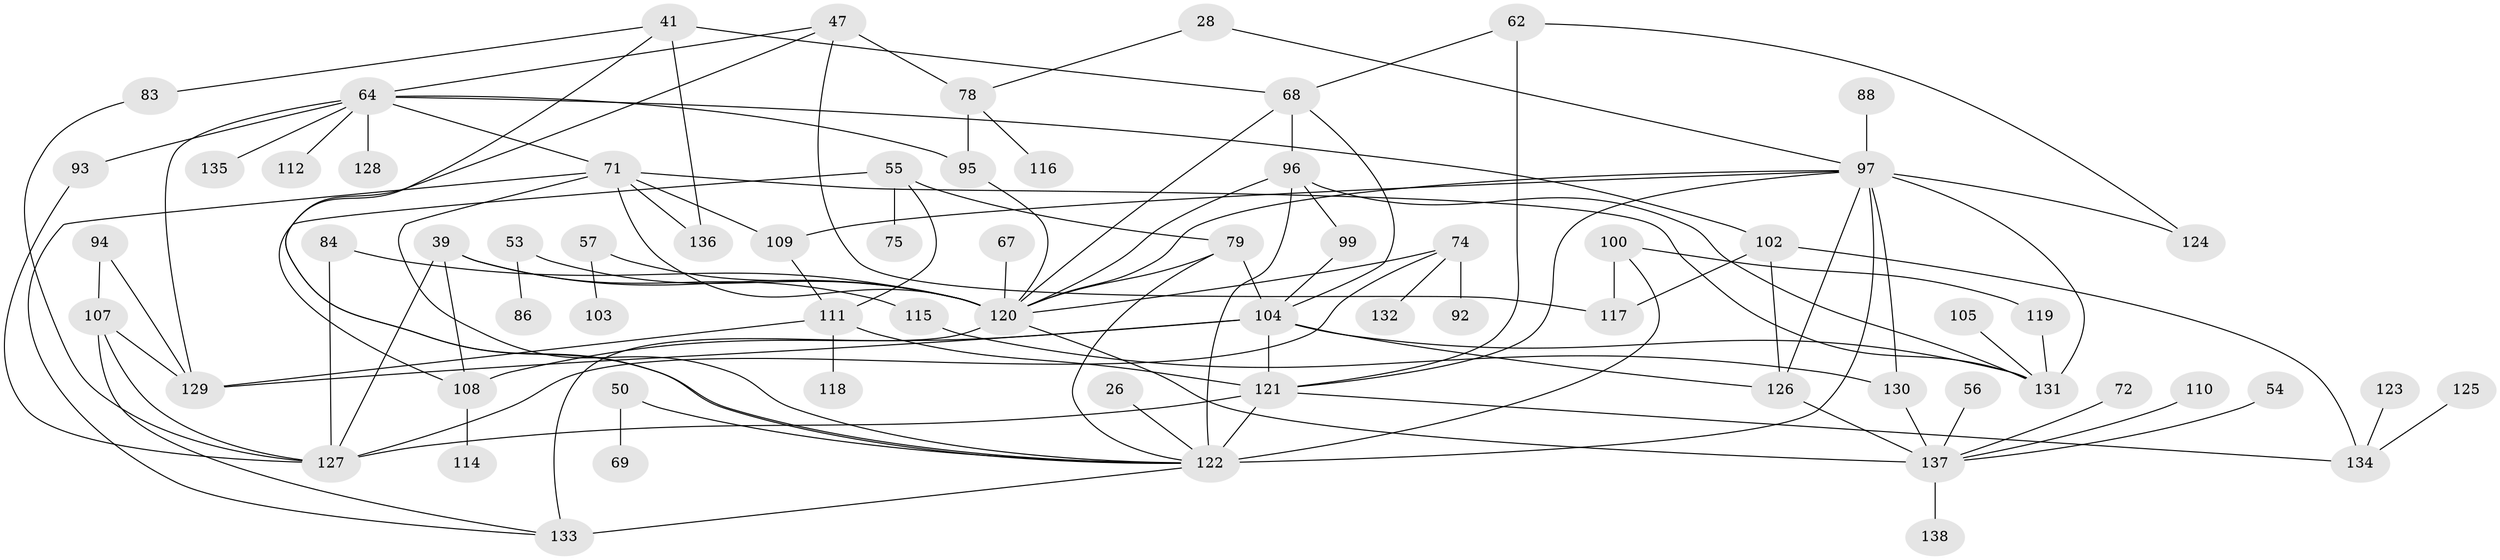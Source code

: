 // original degree distribution, {5: 0.07971014492753623, 6: 0.06521739130434782, 4: 0.14492753623188406, 7: 0.021739130434782608, 3: 0.21739130434782608, 2: 0.2463768115942029, 1: 0.21739130434782608, 8: 0.007246376811594203}
// Generated by graph-tools (version 1.1) at 2025/41/03/09/25 04:41:10]
// undirected, 69 vertices, 113 edges
graph export_dot {
graph [start="1"]
  node [color=gray90,style=filled];
  26;
  28;
  39;
  41;
  47;
  50;
  53;
  54;
  55;
  56;
  57;
  62;
  64 [super="+49"];
  67;
  68 [super="+52"];
  69;
  71 [super="+10+45+14"];
  72;
  74;
  75;
  78 [super="+63"];
  79 [super="+27+32"];
  83;
  84 [super="+81"];
  86;
  88;
  92;
  93;
  94;
  95 [super="+70"];
  96 [super="+46+58+90"];
  97 [super="+9+8+61"];
  99;
  100;
  102 [super="+66"];
  103;
  104 [super="+87+29"];
  105;
  107;
  108;
  109;
  110;
  111 [super="+48"];
  112;
  114;
  115;
  116;
  117 [super="+80"];
  118;
  119;
  120 [super="+4+44+35+13+91+31+37"];
  121 [super="+101"];
  122 [super="+43+60"];
  123;
  124 [super="+85"];
  125;
  126 [super="+36+98"];
  127 [super="+106"];
  128;
  129 [super="+76"];
  130 [super="+113"];
  131 [super="+18+21+24+59"];
  132;
  133 [super="+17+82+77"];
  134 [super="+51"];
  135;
  136 [super="+65"];
  137 [super="+89+34"];
  138;
  26 -- 122;
  28 -- 78;
  28 -- 97;
  39 -- 108;
  39 -- 115;
  39 -- 127;
  39 -- 120;
  41 -- 83;
  41 -- 136 [weight=2];
  41 -- 122;
  41 -- 68;
  47 -- 64;
  47 -- 117;
  47 -- 78 [weight=2];
  47 -- 122;
  50 -- 69;
  50 -- 122;
  53 -- 86;
  53 -- 120;
  54 -- 137;
  55 -- 75;
  55 -- 108;
  55 -- 79;
  55 -- 111;
  56 -- 137;
  57 -- 103;
  57 -- 120;
  62 -- 121;
  62 -- 68;
  62 -- 124;
  64 -- 93;
  64 -- 128;
  64 -- 71;
  64 -- 135;
  64 -- 112;
  64 -- 95;
  64 -- 102;
  64 -- 129;
  67 -- 120;
  68 -- 96;
  68 -- 120;
  68 -- 104;
  71 -- 136;
  71 -- 120;
  71 -- 109;
  71 -- 131 [weight=2];
  71 -- 122;
  71 -- 133;
  72 -- 137;
  74 -- 92;
  74 -- 132;
  74 -- 127;
  74 -- 120 [weight=2];
  78 -- 116;
  78 -- 95;
  79 -- 122;
  79 -- 120;
  79 -- 104;
  83 -- 127;
  84 -- 120;
  84 -- 127;
  88 -- 97;
  93 -- 127;
  94 -- 107;
  94 -- 129;
  95 -- 120;
  96 -- 122 [weight=4];
  96 -- 120;
  96 -- 99;
  96 -- 131;
  97 -- 130 [weight=2];
  97 -- 131 [weight=2];
  97 -- 109;
  97 -- 120 [weight=2];
  97 -- 121;
  97 -- 122 [weight=4];
  97 -- 126;
  97 -- 124;
  99 -- 104;
  100 -- 119;
  100 -- 117;
  100 -- 122;
  102 -- 134;
  102 -- 126;
  102 -- 117;
  104 -- 131 [weight=4];
  104 -- 108;
  104 -- 121 [weight=2];
  104 -- 126;
  104 -- 129;
  105 -- 131;
  107 -- 129;
  107 -- 127;
  107 -- 133;
  108 -- 114;
  109 -- 111;
  110 -- 137;
  111 -- 118;
  111 -- 121;
  111 -- 129;
  115 -- 130;
  119 -- 131;
  120 -- 133 [weight=3];
  120 -- 137 [weight=2];
  121 -- 122;
  121 -- 127 [weight=2];
  121 -- 134;
  122 -- 133;
  123 -- 134;
  125 -- 134;
  126 -- 137;
  130 -- 137;
  137 -- 138;
}
